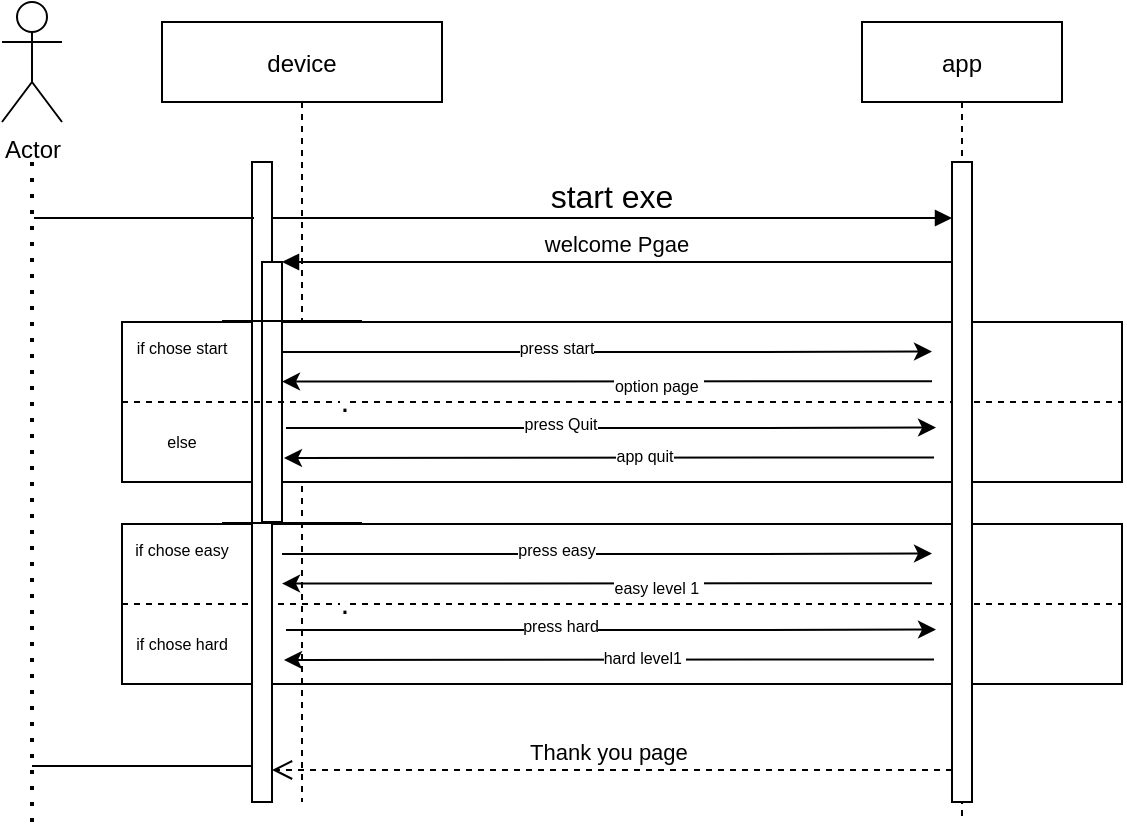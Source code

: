 <mxfile version="17.5.1" type="device"><diagram id="kgpKYQtTHZ0yAKxKKP6v" name="Page-1"><mxGraphModel dx="865" dy="483" grid="1" gridSize="10" guides="1" tooltips="1" connect="1" arrows="1" fold="1" page="1" pageScale="1" pageWidth="850" pageHeight="1100" math="0" shadow="0"><root><mxCell id="0"/><mxCell id="1" parent="0"/><mxCell id="jWDkl7X2bfTTciZd26vc-33" value="" style="whiteSpace=wrap;html=1;align=center;fontSize=16;" vertex="1" parent="1"><mxGeometry x="100" y="381" width="500" height="80" as="geometry"/></mxCell><mxCell id="jWDkl7X2bfTTciZd26vc-34" value="&lt;font style=&quot;font-size: 8px&quot;&gt;if chose easy&lt;/font&gt;" style="text;html=1;strokeColor=none;fillColor=none;align=center;verticalAlign=middle;whiteSpace=wrap;rounded=0;fontSize=16;" vertex="1" parent="1"><mxGeometry x="95" y="381" width="70" height="20" as="geometry"/></mxCell><mxCell id="jWDkl7X2bfTTciZd26vc-35" value="&lt;font style=&quot;font-size: 8px&quot;&gt;if chose hard&lt;/font&gt;" style="text;html=1;strokeColor=none;fillColor=none;align=center;verticalAlign=middle;whiteSpace=wrap;rounded=0;fontSize=16;" vertex="1" parent="1"><mxGeometry x="95" y="428" width="70" height="20" as="geometry"/></mxCell><mxCell id="jWDkl7X2bfTTciZd26vc-36" value="" style="endArrow=none;dashed=1;html=1;rounded=0;fontSize=16;exitX=0;exitY=0.5;exitDx=0;exitDy=0;entryX=1;entryY=0.5;entryDx=0;entryDy=0;" edge="1" parent="1" source="jWDkl7X2bfTTciZd26vc-33" target="jWDkl7X2bfTTciZd26vc-33"><mxGeometry width="50" height="50" relative="1" as="geometry"><mxPoint x="310" y="301" as="sourcePoint"/><mxPoint x="370" y="281" as="targetPoint"/></mxGeometry></mxCell><mxCell id="jWDkl7X2bfTTciZd26vc-37" value="." style="edgeLabel;html=1;align=center;verticalAlign=middle;resizable=0;points=[];fontSize=16;" vertex="1" connectable="0" parent="jWDkl7X2bfTTciZd26vc-36"><mxGeometry x="-0.558" y="1" relative="1" as="geometry"><mxPoint as="offset"/></mxGeometry></mxCell><mxCell id="3nuBFxr9cyL0pnOWT2aG-1" value="device" style="shape=umlLifeline;perimeter=lifelinePerimeter;container=1;collapsible=0;recursiveResize=0;rounded=0;shadow=0;strokeWidth=1;" parent="1" vertex="1"><mxGeometry x="120" y="130" width="140" height="390" as="geometry"/></mxCell><mxCell id="jWDkl7X2bfTTciZd26vc-9" value="" style="whiteSpace=wrap;html=1;align=center;fontSize=16;" vertex="1" parent="3nuBFxr9cyL0pnOWT2aG-1"><mxGeometry x="-20" y="150" width="500" height="80" as="geometry"/></mxCell><mxCell id="3nuBFxr9cyL0pnOWT2aG-2" value="" style="points=[];perimeter=orthogonalPerimeter;rounded=0;shadow=0;strokeWidth=1;" parent="3nuBFxr9cyL0pnOWT2aG-1" vertex="1"><mxGeometry x="45" y="70" width="10" height="320" as="geometry"/></mxCell><mxCell id="3nuBFxr9cyL0pnOWT2aG-4" value="" style="points=[];perimeter=orthogonalPerimeter;rounded=0;shadow=0;strokeWidth=1;" parent="3nuBFxr9cyL0pnOWT2aG-1" vertex="1"><mxGeometry x="50" y="120" width="10" height="130" as="geometry"/></mxCell><mxCell id="jWDkl7X2bfTTciZd26vc-19" value="&lt;font style=&quot;font-size: 8px&quot;&gt;if chose start&lt;/font&gt;" style="text;html=1;strokeColor=none;fillColor=none;align=center;verticalAlign=middle;whiteSpace=wrap;rounded=0;fontSize=16;" vertex="1" parent="3nuBFxr9cyL0pnOWT2aG-1"><mxGeometry x="-25" y="150" width="70" height="20" as="geometry"/></mxCell><mxCell id="jWDkl7X2bfTTciZd26vc-21" value="&lt;font style=&quot;font-size: 8px&quot;&gt;else&lt;/font&gt;" style="text;html=1;strokeColor=none;fillColor=none;align=center;verticalAlign=middle;whiteSpace=wrap;rounded=0;fontSize=16;" vertex="1" parent="3nuBFxr9cyL0pnOWT2aG-1"><mxGeometry x="-25" y="197" width="70" height="20" as="geometry"/></mxCell><mxCell id="jWDkl7X2bfTTciZd26vc-17" value="" style="endArrow=none;dashed=1;html=1;rounded=0;fontSize=16;exitX=0;exitY=0.5;exitDx=0;exitDy=0;entryX=1;entryY=0.5;entryDx=0;entryDy=0;" edge="1" parent="3nuBFxr9cyL0pnOWT2aG-1" source="jWDkl7X2bfTTciZd26vc-9" target="jWDkl7X2bfTTciZd26vc-9"><mxGeometry width="50" height="50" relative="1" as="geometry"><mxPoint x="310" y="200" as="sourcePoint"/><mxPoint x="370" y="180" as="targetPoint"/></mxGeometry></mxCell><mxCell id="jWDkl7X2bfTTciZd26vc-18" value="." style="edgeLabel;html=1;align=center;verticalAlign=middle;resizable=0;points=[];fontSize=16;" vertex="1" connectable="0" parent="jWDkl7X2bfTTciZd26vc-17"><mxGeometry x="-0.558" y="1" relative="1" as="geometry"><mxPoint as="offset"/></mxGeometry></mxCell><mxCell id="jWDkl7X2bfTTciZd26vc-27" style="edgeStyle=orthogonalEdgeStyle;rounded=0;orthogonalLoop=1;jettySize=auto;html=1;entryX=0;entryY=0.338;entryDx=0;entryDy=0;entryPerimeter=0;fontSize=8;" edge="1" parent="3nuBFxr9cyL0pnOWT2aG-1"><mxGeometry relative="1" as="geometry"><mxPoint x="385" y="179.58" as="sourcePoint"/><mxPoint x="60" y="179.8" as="targetPoint"/><Array as="points"><mxPoint x="300" y="179.8"/><mxPoint x="300" y="179.8"/></Array></mxGeometry></mxCell><mxCell id="jWDkl7X2bfTTciZd26vc-28" value="option page&amp;nbsp;" style="edgeLabel;html=1;align=center;verticalAlign=middle;resizable=0;points=[];fontSize=8;" vertex="1" connectable="0" parent="jWDkl7X2bfTTciZd26vc-27"><mxGeometry x="-0.156" y="2" relative="1" as="geometry"><mxPoint as="offset"/></mxGeometry></mxCell><mxCell id="jWDkl7X2bfTTciZd26vc-38" style="edgeStyle=orthogonalEdgeStyle;rounded=0;orthogonalLoop=1;jettySize=auto;html=1;entryX=0;entryY=0.338;entryDx=0;entryDy=0;entryPerimeter=0;fontSize=8;" edge="1" parent="1"><mxGeometry relative="1" as="geometry"><mxPoint x="505" y="410.58" as="sourcePoint"/><mxPoint x="180" y="410.8" as="targetPoint"/><Array as="points"><mxPoint x="420" y="410.8"/><mxPoint x="420" y="410.8"/></Array></mxGeometry></mxCell><mxCell id="jWDkl7X2bfTTciZd26vc-39" value="easy level 1&amp;nbsp;" style="edgeLabel;html=1;align=center;verticalAlign=middle;resizable=0;points=[];fontSize=8;" vertex="1" connectable="0" parent="jWDkl7X2bfTTciZd26vc-38"><mxGeometry x="-0.156" y="2" relative="1" as="geometry"><mxPoint as="offset"/></mxGeometry></mxCell><mxCell id="3nuBFxr9cyL0pnOWT2aG-7" value="Thank you page " style="verticalAlign=bottom;endArrow=open;dashed=1;endSize=8;exitX=0;exitY=0.95;shadow=0;strokeWidth=1;" parent="1" source="3nuBFxr9cyL0pnOWT2aG-6" target="3nuBFxr9cyL0pnOWT2aG-2" edge="1"><mxGeometry relative="1" as="geometry"><mxPoint x="275" y="236" as="targetPoint"/></mxGeometry></mxCell><mxCell id="jWDkl7X2bfTTciZd26vc-40" value="" style="endArrow=none;html=1;rounded=0;fontSize=16;" edge="1" parent="1"><mxGeometry relative="1" as="geometry"><mxPoint x="150" y="380.5" as="sourcePoint"/><mxPoint x="220" y="380.5" as="targetPoint"/></mxGeometry></mxCell><mxCell id="jWDkl7X2bfTTciZd26vc-41" style="edgeStyle=orthogonalEdgeStyle;rounded=0;orthogonalLoop=1;jettySize=auto;html=1;entryX=0;entryY=0.338;entryDx=0;entryDy=0;entryPerimeter=0;fontSize=8;" edge="1" parent="1"><mxGeometry relative="1" as="geometry"><mxPoint x="180" y="396" as="sourcePoint"/><mxPoint x="505" y="395.78" as="targetPoint"/><Array as="points"><mxPoint x="420" y="396"/><mxPoint x="420" y="396"/></Array></mxGeometry></mxCell><mxCell id="jWDkl7X2bfTTciZd26vc-42" value="press easy" style="edgeLabel;html=1;align=center;verticalAlign=middle;resizable=0;points=[];fontSize=8;" vertex="1" connectable="0" parent="jWDkl7X2bfTTciZd26vc-41"><mxGeometry x="-0.156" y="2" relative="1" as="geometry"><mxPoint as="offset"/></mxGeometry></mxCell><mxCell id="3nuBFxr9cyL0pnOWT2aG-5" value="app" style="shape=umlLifeline;perimeter=lifelinePerimeter;container=1;collapsible=0;recursiveResize=0;rounded=0;shadow=0;strokeWidth=1;" parent="1" vertex="1"><mxGeometry x="470" y="130" width="100" height="400" as="geometry"/></mxCell><mxCell id="3nuBFxr9cyL0pnOWT2aG-6" value="" style="points=[];perimeter=orthogonalPerimeter;rounded=0;shadow=0;strokeWidth=1;" parent="3nuBFxr9cyL0pnOWT2aG-5" vertex="1"><mxGeometry x="45" y="70" width="10" height="320" as="geometry"/></mxCell><mxCell id="jWDkl7X2bfTTciZd26vc-43" style="edgeStyle=orthogonalEdgeStyle;rounded=0;orthogonalLoop=1;jettySize=auto;html=1;entryX=0;entryY=0.338;entryDx=0;entryDy=0;entryPerimeter=0;fontSize=8;" edge="1" parent="1"><mxGeometry relative="1" as="geometry"><mxPoint x="182" y="434" as="sourcePoint"/><mxPoint x="507" y="433.78" as="targetPoint"/><Array as="points"><mxPoint x="422" y="434"/><mxPoint x="422" y="434"/></Array></mxGeometry></mxCell><mxCell id="jWDkl7X2bfTTciZd26vc-44" value="press hard" style="edgeLabel;html=1;align=center;verticalAlign=middle;resizable=0;points=[];fontSize=8;" vertex="1" connectable="0" parent="jWDkl7X2bfTTciZd26vc-43"><mxGeometry x="-0.156" y="2" relative="1" as="geometry"><mxPoint as="offset"/></mxGeometry></mxCell><mxCell id="3nuBFxr9cyL0pnOWT2aG-8" value="start exe" style="verticalAlign=bottom;endArrow=block;entryX=0;entryY=0;shadow=0;strokeWidth=1;fontSize=16;" parent="1" edge="1"><mxGeometry relative="1" as="geometry"><mxPoint x="175" y="228.0" as="sourcePoint"/><mxPoint x="515" y="228.0" as="targetPoint"/></mxGeometry></mxCell><mxCell id="jWDkl7X2bfTTciZd26vc-45" style="edgeStyle=orthogonalEdgeStyle;rounded=0;orthogonalLoop=1;jettySize=auto;html=1;entryX=0;entryY=0.338;entryDx=0;entryDy=0;entryPerimeter=0;fontSize=8;" edge="1" parent="1"><mxGeometry relative="1" as="geometry"><mxPoint x="506" y="448.78" as="sourcePoint"/><mxPoint x="181" y="449" as="targetPoint"/><Array as="points"><mxPoint x="421" y="449"/><mxPoint x="421" y="449"/></Array></mxGeometry></mxCell><mxCell id="jWDkl7X2bfTTciZd26vc-46" value="hard level1&amp;nbsp;" style="edgeLabel;html=1;align=center;verticalAlign=middle;resizable=0;points=[];fontSize=8;" vertex="1" connectable="0" parent="jWDkl7X2bfTTciZd26vc-45"><mxGeometry x="-0.156" y="2" relative="1" as="geometry"><mxPoint x="-8" y="-3" as="offset"/></mxGeometry></mxCell><mxCell id="3nuBFxr9cyL0pnOWT2aG-9" value="welcome Pgae" style="verticalAlign=bottom;endArrow=block;entryX=1;entryY=0;shadow=0;strokeWidth=1;" parent="1" source="3nuBFxr9cyL0pnOWT2aG-6" target="3nuBFxr9cyL0pnOWT2aG-4" edge="1"><mxGeometry relative="1" as="geometry"><mxPoint x="240" y="200" as="sourcePoint"/></mxGeometry></mxCell><mxCell id="jWDkl7X2bfTTciZd26vc-10" value="" style="endArrow=none;html=1;rounded=0;fontSize=16;" edge="1" parent="1"><mxGeometry relative="1" as="geometry"><mxPoint x="150" y="279.5" as="sourcePoint"/><mxPoint x="220" y="279.5" as="targetPoint"/></mxGeometry></mxCell><mxCell id="jWDkl7X2bfTTciZd26vc-1" value="Actor" style="shape=umlActor;verticalLabelPosition=bottom;verticalAlign=top;html=1;outlineConnect=0;" vertex="1" parent="1"><mxGeometry x="40" y="120" width="30" height="60" as="geometry"/></mxCell><mxCell id="jWDkl7X2bfTTciZd26vc-25" style="edgeStyle=orthogonalEdgeStyle;rounded=0;orthogonalLoop=1;jettySize=auto;html=1;entryX=0;entryY=0.338;entryDx=0;entryDy=0;entryPerimeter=0;fontSize=8;" edge="1" parent="1"><mxGeometry relative="1" as="geometry"><mxPoint x="180" y="295" as="sourcePoint"/><mxPoint x="505" y="294.78" as="targetPoint"/><Array as="points"><mxPoint x="420" y="295"/><mxPoint x="420" y="295"/></Array></mxGeometry></mxCell><mxCell id="jWDkl7X2bfTTciZd26vc-26" value="press start" style="edgeLabel;html=1;align=center;verticalAlign=middle;resizable=0;points=[];fontSize=8;" vertex="1" connectable="0" parent="jWDkl7X2bfTTciZd26vc-25"><mxGeometry x="-0.156" y="2" relative="1" as="geometry"><mxPoint as="offset"/></mxGeometry></mxCell><mxCell id="jWDkl7X2bfTTciZd26vc-29" style="edgeStyle=orthogonalEdgeStyle;rounded=0;orthogonalLoop=1;jettySize=auto;html=1;entryX=0;entryY=0.338;entryDx=0;entryDy=0;entryPerimeter=0;fontSize=8;" edge="1" parent="1"><mxGeometry relative="1" as="geometry"><mxPoint x="182" y="333" as="sourcePoint"/><mxPoint x="507" y="332.78" as="targetPoint"/><Array as="points"><mxPoint x="422" y="333"/><mxPoint x="422" y="333"/></Array></mxGeometry></mxCell><mxCell id="jWDkl7X2bfTTciZd26vc-30" value="press Quit" style="edgeLabel;html=1;align=center;verticalAlign=middle;resizable=0;points=[];fontSize=8;" vertex="1" connectable="0" parent="jWDkl7X2bfTTciZd26vc-29"><mxGeometry x="-0.156" y="2" relative="1" as="geometry"><mxPoint as="offset"/></mxGeometry></mxCell><mxCell id="jWDkl7X2bfTTciZd26vc-31" style="edgeStyle=orthogonalEdgeStyle;rounded=0;orthogonalLoop=1;jettySize=auto;html=1;entryX=0;entryY=0.338;entryDx=0;entryDy=0;entryPerimeter=0;fontSize=8;" edge="1" parent="1"><mxGeometry relative="1" as="geometry"><mxPoint x="506" y="347.78" as="sourcePoint"/><mxPoint x="181" y="348" as="targetPoint"/><Array as="points"><mxPoint x="421" y="348"/><mxPoint x="421" y="348"/></Array></mxGeometry></mxCell><mxCell id="jWDkl7X2bfTTciZd26vc-32" value="app quit" style="edgeLabel;html=1;align=center;verticalAlign=middle;resizable=0;points=[];fontSize=8;" vertex="1" connectable="0" parent="jWDkl7X2bfTTciZd26vc-31"><mxGeometry x="-0.156" y="2" relative="1" as="geometry"><mxPoint x="-8" y="-3" as="offset"/></mxGeometry></mxCell><mxCell id="jWDkl7X2bfTTciZd26vc-48" value="" style="endArrow=none;dashed=1;html=1;dashPattern=1 3;strokeWidth=2;rounded=0;fontSize=8;" edge="1" parent="1"><mxGeometry width="50" height="50" relative="1" as="geometry"><mxPoint x="55" y="530" as="sourcePoint"/><mxPoint x="55" y="200" as="targetPoint"/><Array as="points"/></mxGeometry></mxCell><mxCell id="jWDkl7X2bfTTciZd26vc-50" value="" style="endArrow=none;html=1;rounded=0;fontSize=8;" edge="1" parent="1"><mxGeometry width="50" height="50" relative="1" as="geometry"><mxPoint x="56" y="228" as="sourcePoint"/><mxPoint x="166" y="228" as="targetPoint"/></mxGeometry></mxCell><mxCell id="jWDkl7X2bfTTciZd26vc-52" value="" style="endArrow=none;html=1;rounded=0;fontSize=8;" edge="1" parent="1"><mxGeometry width="50" height="50" relative="1" as="geometry"><mxPoint x="55.0" y="502" as="sourcePoint"/><mxPoint x="165" y="502" as="targetPoint"/></mxGeometry></mxCell></root></mxGraphModel></diagram></mxfile>